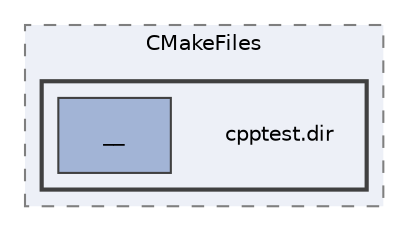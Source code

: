 digraph "/home/francisco/Projects/gameEngines/Pong/build/test/CMakeFiles/cpptest.dir"
{
 // LATEX_PDF_SIZE
  edge [fontname="Helvetica",fontsize="10",labelfontname="Helvetica",labelfontsize="10"];
  node [fontname="Helvetica",fontsize="10",shape=record];
  compound=true
  subgraph clusterdir_efa7ca0a9c55aa8127ea50c62147222a {
    graph [ bgcolor="#edf0f7", pencolor="grey50", style="filled,dashed,", label="CMakeFiles", fontname="Helvetica", fontsize="10", URL="dir_efa7ca0a9c55aa8127ea50c62147222a.html"]
  subgraph clusterdir_262098a5b7a8923ad3a03c6267389587 {
    graph [ bgcolor="#edf0f7", pencolor="grey25", style="filled,bold,", label="", fontname="Helvetica", fontsize="10", URL="dir_262098a5b7a8923ad3a03c6267389587.html"]
    dir_262098a5b7a8923ad3a03c6267389587 [shape=plaintext, label="cpptest.dir"];
  dir_e890c24332d25d9f141905fd2cdd9606 [shape=box, label="__", style="filled,", fillcolor="#a2b4d6", color="grey25", URL="dir_e890c24332d25d9f141905fd2cdd9606.html"];
  }
  }
}
